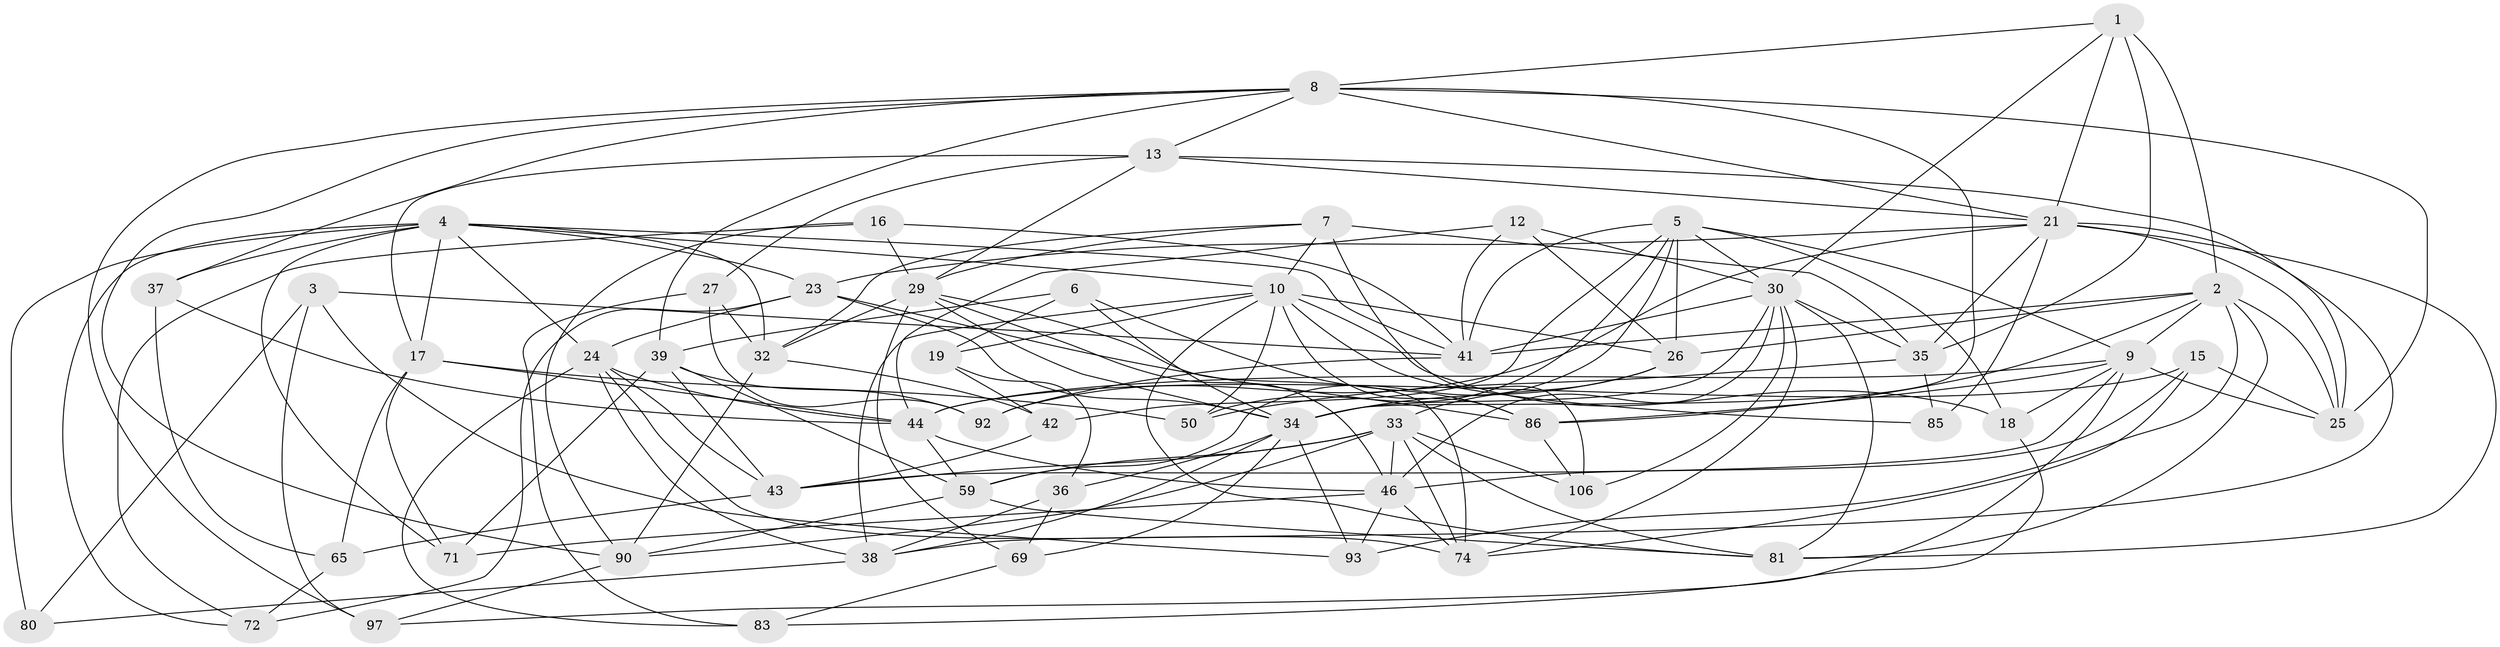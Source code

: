 // original degree distribution, {4: 1.0}
// Generated by graph-tools (version 1.1) at 2025/16/03/09/25 04:16:42]
// undirected, 55 vertices, 160 edges
graph export_dot {
graph [start="1"]
  node [color=gray90,style=filled];
  1 [super="+57"];
  2 [super="+11"];
  3;
  4 [super="+31"];
  5 [super="+14"];
  6;
  7 [super="+110"];
  8 [super="+68+98"];
  9 [super="+87+28"];
  10 [super="+20"];
  12;
  13 [super="+45"];
  15;
  16;
  17 [super="+48"];
  18;
  19;
  21 [super="+60+56+22"];
  23 [super="+62"];
  24 [super="+104+95"];
  25 [super="+49"];
  26 [super="+58"];
  27;
  29 [super="+79"];
  30 [super="+63+103"];
  32 [super="+75"];
  33 [super="+111+40"];
  34 [super="+70+88"];
  35 [super="+64"];
  36;
  37;
  38 [super="+54"];
  39 [super="+53"];
  41 [super="+107+96"];
  42;
  43 [super="+66"];
  44 [super="+76+73"];
  46 [super="+61"];
  50;
  59 [super="+82"];
  65;
  69;
  71;
  72;
  74 [super="+89"];
  80;
  81 [super="+94"];
  83;
  85;
  86 [super="+99"];
  90 [super="+102"];
  92;
  93;
  97;
  106;
  1 -- 8;
  1 -- 30;
  1 -- 21;
  1 -- 35 [weight=2];
  1 -- 2;
  2 -- 93;
  2 -- 81;
  2 -- 25;
  2 -- 86;
  2 -- 9;
  2 -- 26;
  2 -- 41;
  3 -- 41;
  3 -- 97;
  3 -- 80;
  3 -- 93;
  4 -- 71;
  4 -- 37;
  4 -- 32;
  4 -- 80 [weight=2];
  4 -- 17;
  4 -- 23;
  4 -- 24 [weight=2];
  4 -- 41;
  4 -- 10;
  4 -- 72;
  5 -- 26;
  5 -- 50;
  5 -- 41;
  5 -- 18;
  5 -- 9;
  5 -- 42;
  5 -- 59;
  5 -- 30;
  6 -- 19;
  6 -- 86;
  6 -- 39;
  6 -- 34;
  7 -- 35 [weight=2];
  7 -- 106;
  7 -- 32;
  7 -- 10;
  7 -- 29;
  8 -- 25;
  8 -- 97;
  8 -- 90;
  8 -- 37;
  8 -- 39;
  8 -- 21 [weight=2];
  8 -- 34;
  8 -- 13;
  9 -- 18;
  9 -- 97;
  9 -- 86;
  9 -- 25;
  9 -- 44;
  9 -- 43;
  10 -- 50;
  10 -- 19;
  10 -- 26;
  10 -- 38;
  10 -- 81;
  10 -- 18;
  10 -- 85;
  10 -- 86;
  12 -- 26;
  12 -- 44;
  12 -- 41;
  12 -- 30;
  13 -- 29;
  13 -- 21;
  13 -- 25;
  13 -- 27;
  13 -- 17;
  15 -- 74;
  15 -- 46;
  15 -- 44;
  15 -- 25;
  16 -- 29;
  16 -- 72;
  16 -- 90;
  16 -- 41;
  17 -- 65;
  17 -- 71;
  17 -- 50;
  17 -- 44;
  18 -- 83;
  19 -- 36;
  19 -- 42;
  21 -- 92;
  21 -- 81;
  21 -- 85 [weight=2];
  21 -- 25;
  21 -- 38;
  21 -- 23;
  21 -- 35;
  23 -- 72;
  23 -- 86;
  23 -- 24;
  23 -- 34;
  24 -- 43;
  24 -- 38;
  24 -- 83;
  24 -- 44;
  24 -- 74;
  26 -- 33;
  26 -- 34;
  27 -- 92;
  27 -- 83;
  27 -- 32;
  29 -- 32;
  29 -- 34;
  29 -- 69;
  29 -- 74;
  29 -- 46;
  30 -- 74;
  30 -- 35;
  30 -- 106;
  30 -- 41;
  30 -- 81;
  30 -- 34;
  30 -- 46;
  32 -- 42;
  32 -- 90;
  33 -- 81;
  33 -- 90;
  33 -- 74;
  33 -- 59;
  33 -- 106;
  33 -- 43;
  33 -- 46;
  34 -- 69;
  34 -- 36;
  34 -- 93;
  34 -- 38;
  35 -- 85;
  35 -- 50;
  36 -- 38;
  36 -- 69;
  37 -- 65;
  37 -- 44;
  38 -- 80;
  39 -- 71;
  39 -- 59;
  39 -- 92;
  39 -- 43;
  41 -- 92;
  42 -- 43;
  43 -- 65;
  44 -- 59;
  44 -- 46;
  46 -- 71;
  46 -- 74;
  46 -- 93;
  59 -- 90;
  59 -- 81;
  65 -- 72;
  69 -- 83;
  86 -- 106;
  90 -- 97;
}
